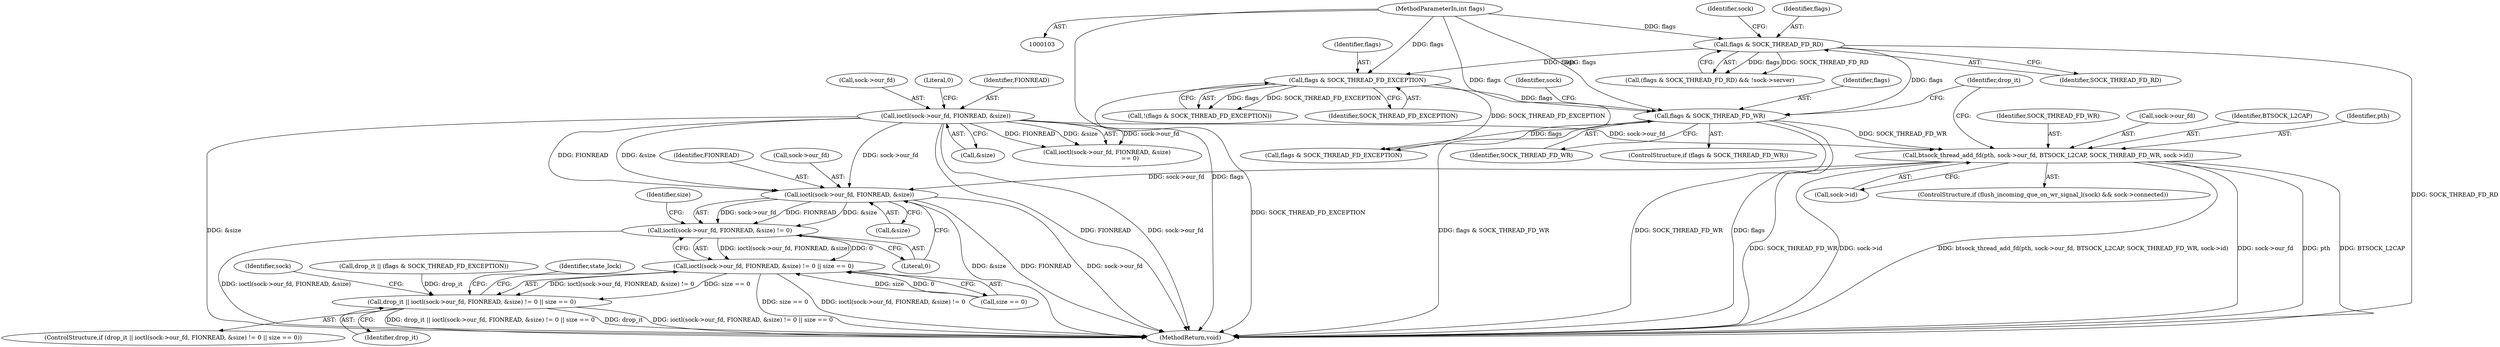 digraph "0_Android_472271b153c5dc53c28beac55480a8d8434b2d5c_30@API" {
"1000253" [label="(Call,btsock_thread_add_fd(pth, sock->our_fd, BTSOCK_L2CAP, SOCK_THREAD_FD_WR, sock->id))"];
"1000150" [label="(Call,ioctl(sock->our_fd, FIONREAD, &size))"];
"1000242" [label="(Call,flags & SOCK_THREAD_FD_WR)"];
"1000125" [label="(Call,flags & SOCK_THREAD_FD_RD)"];
"1000105" [label="(MethodParameterIn,int flags)"];
"1000145" [label="(Call,flags & SOCK_THREAD_FD_EXCEPTION)"];
"1000279" [label="(Call,ioctl(sock->our_fd, FIONREAD, &size))"];
"1000278" [label="(Call,ioctl(sock->our_fd, FIONREAD, &size) != 0)"];
"1000277" [label="(Call,ioctl(sock->our_fd, FIONREAD, &size) != 0 || size == 0)"];
"1000275" [label="(Call,drop_it || ioctl(sock->our_fd, FIONREAD, &size) != 0 || size == 0)"];
"1000283" [label="(Identifier,FIONREAD)"];
"1000255" [label="(Call,sock->our_fd)"];
"1000258" [label="(Identifier,BTSOCK_L2CAP)"];
"1000294" [label="(Identifier,state_lock)"];
"1000288" [label="(Identifier,size)"];
"1000124" [label="(Call,(flags & SOCK_THREAD_FD_RD) && !sock->server)"];
"1000241" [label="(ControlStructure,if (flags & SOCK_THREAD_FD_WR))"];
"1000254" [label="(Identifier,pth)"];
"1000275" [label="(Call,drop_it || ioctl(sock->our_fd, FIONREAD, &size) != 0 || size == 0)"];
"1000280" [label="(Call,sock->our_fd)"];
"1000265" [label="(Identifier,drop_it)"];
"1000279" [label="(Call,ioctl(sock->our_fd, FIONREAD, &size))"];
"1000291" [label="(Identifier,sock)"];
"1000150" [label="(Call,ioctl(sock->our_fd, FIONREAD, &size))"];
"1000277" [label="(Call,ioctl(sock->our_fd, FIONREAD, &size) != 0 || size == 0)"];
"1000295" [label="(MethodReturn,void)"];
"1000286" [label="(Literal,0)"];
"1000264" [label="(Call,drop_it || (flags & SOCK_THREAD_FD_EXCEPTION))"];
"1000155" [label="(Call,&size)"];
"1000253" [label="(Call,btsock_thread_add_fd(pth, sock->our_fd, BTSOCK_L2CAP, SOCK_THREAD_FD_WR, sock->id))"];
"1000125" [label="(Call,flags & SOCK_THREAD_FD_RD)"];
"1000105" [label="(MethodParameterIn,int flags)"];
"1000266" [label="(Call,flags & SOCK_THREAD_FD_EXCEPTION)"];
"1000145" [label="(Call,flags & SOCK_THREAD_FD_EXCEPTION)"];
"1000157" [label="(Literal,0)"];
"1000127" [label="(Identifier,SOCK_THREAD_FD_RD)"];
"1000126" [label="(Identifier,flags)"];
"1000130" [label="(Identifier,sock)"];
"1000144" [label="(Call,!(flags & SOCK_THREAD_FD_EXCEPTION))"];
"1000259" [label="(Identifier,SOCK_THREAD_FD_WR)"];
"1000244" [label="(Identifier,SOCK_THREAD_FD_WR)"];
"1000249" [label="(Identifier,sock)"];
"1000146" [label="(Identifier,flags)"];
"1000260" [label="(Call,sock->id)"];
"1000284" [label="(Call,&size)"];
"1000242" [label="(Call,flags & SOCK_THREAD_FD_WR)"];
"1000149" [label="(Call,ioctl(sock->our_fd, FIONREAD, &size)\n                         == 0)"];
"1000287" [label="(Call,size == 0)"];
"1000243" [label="(Identifier,flags)"];
"1000154" [label="(Identifier,FIONREAD)"];
"1000278" [label="(Call,ioctl(sock->our_fd, FIONREAD, &size) != 0)"];
"1000246" [label="(ControlStructure,if (flush_incoming_que_on_wr_signal_l(sock) && sock->connected))"];
"1000147" [label="(Identifier,SOCK_THREAD_FD_EXCEPTION)"];
"1000151" [label="(Call,sock->our_fd)"];
"1000276" [label="(Identifier,drop_it)"];
"1000274" [label="(ControlStructure,if (drop_it || ioctl(sock->our_fd, FIONREAD, &size) != 0 || size == 0))"];
"1000253" -> "1000246"  [label="AST: "];
"1000253" -> "1000260"  [label="CFG: "];
"1000254" -> "1000253"  [label="AST: "];
"1000255" -> "1000253"  [label="AST: "];
"1000258" -> "1000253"  [label="AST: "];
"1000259" -> "1000253"  [label="AST: "];
"1000260" -> "1000253"  [label="AST: "];
"1000265" -> "1000253"  [label="CFG: "];
"1000253" -> "1000295"  [label="DDG: SOCK_THREAD_FD_WR"];
"1000253" -> "1000295"  [label="DDG: sock->id"];
"1000253" -> "1000295"  [label="DDG: btsock_thread_add_fd(pth, sock->our_fd, BTSOCK_L2CAP, SOCK_THREAD_FD_WR, sock->id)"];
"1000253" -> "1000295"  [label="DDG: sock->our_fd"];
"1000253" -> "1000295"  [label="DDG: pth"];
"1000253" -> "1000295"  [label="DDG: BTSOCK_L2CAP"];
"1000150" -> "1000253"  [label="DDG: sock->our_fd"];
"1000242" -> "1000253"  [label="DDG: SOCK_THREAD_FD_WR"];
"1000253" -> "1000279"  [label="DDG: sock->our_fd"];
"1000150" -> "1000149"  [label="AST: "];
"1000150" -> "1000155"  [label="CFG: "];
"1000151" -> "1000150"  [label="AST: "];
"1000154" -> "1000150"  [label="AST: "];
"1000155" -> "1000150"  [label="AST: "];
"1000157" -> "1000150"  [label="CFG: "];
"1000150" -> "1000295"  [label="DDG: sock->our_fd"];
"1000150" -> "1000295"  [label="DDG: &size"];
"1000150" -> "1000295"  [label="DDG: FIONREAD"];
"1000150" -> "1000149"  [label="DDG: sock->our_fd"];
"1000150" -> "1000149"  [label="DDG: FIONREAD"];
"1000150" -> "1000149"  [label="DDG: &size"];
"1000150" -> "1000279"  [label="DDG: sock->our_fd"];
"1000150" -> "1000279"  [label="DDG: FIONREAD"];
"1000150" -> "1000279"  [label="DDG: &size"];
"1000242" -> "1000241"  [label="AST: "];
"1000242" -> "1000244"  [label="CFG: "];
"1000243" -> "1000242"  [label="AST: "];
"1000244" -> "1000242"  [label="AST: "];
"1000249" -> "1000242"  [label="CFG: "];
"1000265" -> "1000242"  [label="CFG: "];
"1000242" -> "1000295"  [label="DDG: flags & SOCK_THREAD_FD_WR"];
"1000242" -> "1000295"  [label="DDG: SOCK_THREAD_FD_WR"];
"1000242" -> "1000295"  [label="DDG: flags"];
"1000125" -> "1000242"  [label="DDG: flags"];
"1000145" -> "1000242"  [label="DDG: flags"];
"1000105" -> "1000242"  [label="DDG: flags"];
"1000242" -> "1000266"  [label="DDG: flags"];
"1000125" -> "1000124"  [label="AST: "];
"1000125" -> "1000127"  [label="CFG: "];
"1000126" -> "1000125"  [label="AST: "];
"1000127" -> "1000125"  [label="AST: "];
"1000130" -> "1000125"  [label="CFG: "];
"1000124" -> "1000125"  [label="CFG: "];
"1000125" -> "1000295"  [label="DDG: SOCK_THREAD_FD_RD"];
"1000125" -> "1000124"  [label="DDG: flags"];
"1000125" -> "1000124"  [label="DDG: SOCK_THREAD_FD_RD"];
"1000105" -> "1000125"  [label="DDG: flags"];
"1000125" -> "1000145"  [label="DDG: flags"];
"1000105" -> "1000103"  [label="AST: "];
"1000105" -> "1000295"  [label="DDG: flags"];
"1000105" -> "1000145"  [label="DDG: flags"];
"1000105" -> "1000266"  [label="DDG: flags"];
"1000145" -> "1000144"  [label="AST: "];
"1000145" -> "1000147"  [label="CFG: "];
"1000146" -> "1000145"  [label="AST: "];
"1000147" -> "1000145"  [label="AST: "];
"1000144" -> "1000145"  [label="CFG: "];
"1000145" -> "1000295"  [label="DDG: SOCK_THREAD_FD_EXCEPTION"];
"1000145" -> "1000144"  [label="DDG: flags"];
"1000145" -> "1000144"  [label="DDG: SOCK_THREAD_FD_EXCEPTION"];
"1000145" -> "1000266"  [label="DDG: SOCK_THREAD_FD_EXCEPTION"];
"1000279" -> "1000278"  [label="AST: "];
"1000279" -> "1000284"  [label="CFG: "];
"1000280" -> "1000279"  [label="AST: "];
"1000283" -> "1000279"  [label="AST: "];
"1000284" -> "1000279"  [label="AST: "];
"1000286" -> "1000279"  [label="CFG: "];
"1000279" -> "1000295"  [label="DDG: &size"];
"1000279" -> "1000295"  [label="DDG: sock->our_fd"];
"1000279" -> "1000295"  [label="DDG: FIONREAD"];
"1000279" -> "1000278"  [label="DDG: sock->our_fd"];
"1000279" -> "1000278"  [label="DDG: FIONREAD"];
"1000279" -> "1000278"  [label="DDG: &size"];
"1000278" -> "1000277"  [label="AST: "];
"1000278" -> "1000286"  [label="CFG: "];
"1000286" -> "1000278"  [label="AST: "];
"1000288" -> "1000278"  [label="CFG: "];
"1000277" -> "1000278"  [label="CFG: "];
"1000278" -> "1000295"  [label="DDG: ioctl(sock->our_fd, FIONREAD, &size)"];
"1000278" -> "1000277"  [label="DDG: ioctl(sock->our_fd, FIONREAD, &size)"];
"1000278" -> "1000277"  [label="DDG: 0"];
"1000277" -> "1000275"  [label="AST: "];
"1000277" -> "1000287"  [label="CFG: "];
"1000287" -> "1000277"  [label="AST: "];
"1000275" -> "1000277"  [label="CFG: "];
"1000277" -> "1000295"  [label="DDG: size == 0"];
"1000277" -> "1000295"  [label="DDG: ioctl(sock->our_fd, FIONREAD, &size) != 0"];
"1000277" -> "1000275"  [label="DDG: ioctl(sock->our_fd, FIONREAD, &size) != 0"];
"1000277" -> "1000275"  [label="DDG: size == 0"];
"1000287" -> "1000277"  [label="DDG: size"];
"1000287" -> "1000277"  [label="DDG: 0"];
"1000275" -> "1000274"  [label="AST: "];
"1000275" -> "1000276"  [label="CFG: "];
"1000276" -> "1000275"  [label="AST: "];
"1000291" -> "1000275"  [label="CFG: "];
"1000294" -> "1000275"  [label="CFG: "];
"1000275" -> "1000295"  [label="DDG: drop_it || ioctl(sock->our_fd, FIONREAD, &size) != 0 || size == 0"];
"1000275" -> "1000295"  [label="DDG: drop_it"];
"1000275" -> "1000295"  [label="DDG: ioctl(sock->our_fd, FIONREAD, &size) != 0 || size == 0"];
"1000264" -> "1000275"  [label="DDG: drop_it"];
}
